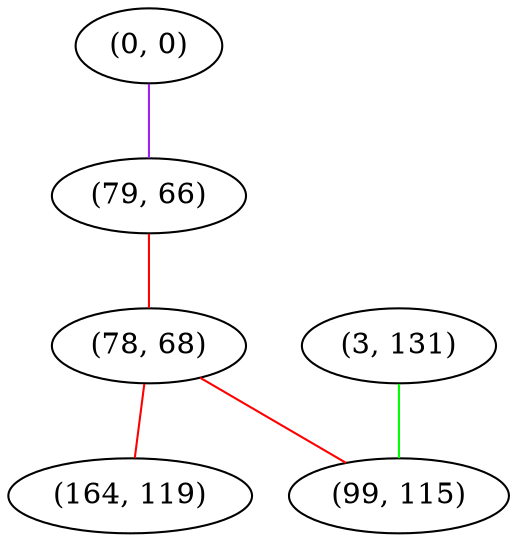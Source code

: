 graph "" {
"(0, 0)";
"(3, 131)";
"(79, 66)";
"(78, 68)";
"(164, 119)";
"(99, 115)";
"(0, 0)" -- "(79, 66)"  [color=purple, key=0, weight=4];
"(3, 131)" -- "(99, 115)"  [color=green, key=0, weight=2];
"(79, 66)" -- "(78, 68)"  [color=red, key=0, weight=1];
"(78, 68)" -- "(164, 119)"  [color=red, key=0, weight=1];
"(78, 68)" -- "(99, 115)"  [color=red, key=0, weight=1];
}
